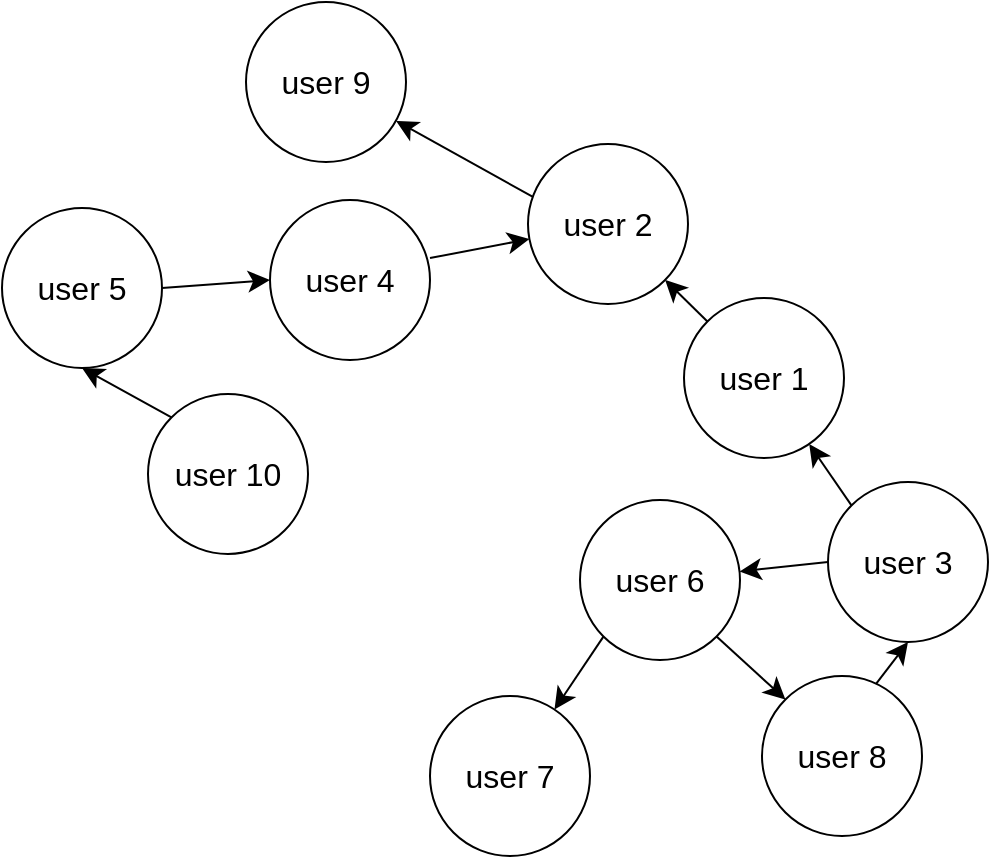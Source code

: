 <mxfile version="24.4.6" type="google" pages="3">
  <diagram name="Users" id="3Vgc8hgHLgCOpoc_DV_4">
    <mxGraphModel dx="1146" dy="1290" grid="0" gridSize="10" guides="1" tooltips="1" connect="1" arrows="1" fold="1" page="0" pageScale="1" pageWidth="827" pageHeight="1169" math="0" shadow="0">
      <root>
        <mxCell id="0" />
        <mxCell id="1" parent="0" />
        <mxCell id="K_TUW-LrNlbNNqXEg0El-1" style="edgeStyle=none;curved=1;rounded=0;orthogonalLoop=1;jettySize=auto;html=1;exitX=0;exitY=0;exitDx=0;exitDy=0;fontSize=12;startSize=8;endSize=8;" edge="1" parent="1" source="K_TUW-LrNlbNNqXEg0El-2" target="K_TUW-LrNlbNNqXEg0El-4">
          <mxGeometry relative="1" as="geometry" />
        </mxCell>
        <mxCell id="K_TUW-LrNlbNNqXEg0El-2" value="&lt;font style=&quot;font-size: 16px;&quot;&gt;user 1&lt;/font&gt;" style="ellipse;whiteSpace=wrap;html=1;aspect=fixed;" vertex="1" parent="1">
          <mxGeometry x="117" y="57" width="80" height="80" as="geometry" />
        </mxCell>
        <mxCell id="K_TUW-LrNlbNNqXEg0El-3" style="edgeStyle=none;curved=1;rounded=0;orthogonalLoop=1;jettySize=auto;html=1;exitX=0.045;exitY=0.339;exitDx=0;exitDy=0;fontSize=12;startSize=8;endSize=8;exitPerimeter=0;" edge="1" parent="1" source="K_TUW-LrNlbNNqXEg0El-4" target="K_TUW-LrNlbNNqXEg0El-18">
          <mxGeometry relative="1" as="geometry" />
        </mxCell>
        <mxCell id="K_TUW-LrNlbNNqXEg0El-4" value="&lt;font style=&quot;font-size: 16px;&quot;&gt;user 2&lt;/font&gt;" style="ellipse;whiteSpace=wrap;html=1;aspect=fixed;" vertex="1" parent="1">
          <mxGeometry x="39" y="-20" width="80" height="80" as="geometry" />
        </mxCell>
        <mxCell id="K_TUW-LrNlbNNqXEg0El-5" style="edgeStyle=none;curved=1;rounded=0;orthogonalLoop=1;jettySize=auto;html=1;exitX=0;exitY=0;exitDx=0;exitDy=0;fontSize=12;startSize=8;endSize=8;" edge="1" parent="1" source="K_TUW-LrNlbNNqXEg0El-7" target="K_TUW-LrNlbNNqXEg0El-2">
          <mxGeometry relative="1" as="geometry" />
        </mxCell>
        <mxCell id="K_TUW-LrNlbNNqXEg0El-6" style="edgeStyle=none;curved=1;rounded=0;orthogonalLoop=1;jettySize=auto;html=1;exitX=0;exitY=0.5;exitDx=0;exitDy=0;fontSize=12;startSize=8;endSize=8;" edge="1" parent="1" source="K_TUW-LrNlbNNqXEg0El-7" target="K_TUW-LrNlbNNqXEg0El-14">
          <mxGeometry relative="1" as="geometry" />
        </mxCell>
        <mxCell id="K_TUW-LrNlbNNqXEg0El-7" value="&lt;font style=&quot;font-size: 16px;&quot;&gt;user 3&lt;/font&gt;" style="ellipse;whiteSpace=wrap;html=1;aspect=fixed;" vertex="1" parent="1">
          <mxGeometry x="189" y="149" width="80" height="80" as="geometry" />
        </mxCell>
        <mxCell id="K_TUW-LrNlbNNqXEg0El-8" style="edgeStyle=none;curved=1;rounded=0;orthogonalLoop=1;jettySize=auto;html=1;exitX=1;exitY=0.363;exitDx=0;exitDy=0;fontSize=12;startSize=8;endSize=8;exitPerimeter=0;" edge="1" parent="1" source="K_TUW-LrNlbNNqXEg0El-9" target="K_TUW-LrNlbNNqXEg0El-4">
          <mxGeometry relative="1" as="geometry" />
        </mxCell>
        <mxCell id="K_TUW-LrNlbNNqXEg0El-9" value="&lt;font style=&quot;font-size: 16px;&quot;&gt;user 4&lt;/font&gt;" style="ellipse;whiteSpace=wrap;html=1;aspect=fixed;" vertex="1" parent="1">
          <mxGeometry x="-90" y="8" width="80" height="80" as="geometry" />
        </mxCell>
        <mxCell id="K_TUW-LrNlbNNqXEg0El-10" style="edgeStyle=none;curved=1;rounded=0;orthogonalLoop=1;jettySize=auto;html=1;exitX=1;exitY=0.5;exitDx=0;exitDy=0;entryX=0;entryY=0.5;entryDx=0;entryDy=0;fontSize=12;startSize=8;endSize=8;" edge="1" parent="1" source="K_TUW-LrNlbNNqXEg0El-11" target="K_TUW-LrNlbNNqXEg0El-9">
          <mxGeometry relative="1" as="geometry" />
        </mxCell>
        <mxCell id="K_TUW-LrNlbNNqXEg0El-11" value="&lt;font style=&quot;font-size: 16px;&quot;&gt;user 5&lt;/font&gt;" style="ellipse;whiteSpace=wrap;html=1;aspect=fixed;" vertex="1" parent="1">
          <mxGeometry x="-224" y="12" width="80" height="80" as="geometry" />
        </mxCell>
        <mxCell id="K_TUW-LrNlbNNqXEg0El-12" style="edgeStyle=none;curved=1;rounded=0;orthogonalLoop=1;jettySize=auto;html=1;exitX=0;exitY=1;exitDx=0;exitDy=0;fontSize=12;startSize=8;endSize=8;" edge="1" parent="1" source="K_TUW-LrNlbNNqXEg0El-14" target="K_TUW-LrNlbNNqXEg0El-15">
          <mxGeometry relative="1" as="geometry" />
        </mxCell>
        <mxCell id="K_TUW-LrNlbNNqXEg0El-13" style="edgeStyle=none;curved=1;rounded=0;orthogonalLoop=1;jettySize=auto;html=1;exitX=1;exitY=1;exitDx=0;exitDy=0;entryX=0;entryY=0;entryDx=0;entryDy=0;fontSize=12;startSize=8;endSize=8;" edge="1" parent="1" source="K_TUW-LrNlbNNqXEg0El-14" target="K_TUW-LrNlbNNqXEg0El-17">
          <mxGeometry relative="1" as="geometry" />
        </mxCell>
        <mxCell id="K_TUW-LrNlbNNqXEg0El-14" value="&lt;font style=&quot;font-size: 16px;&quot;&gt;user 6&lt;/font&gt;" style="ellipse;whiteSpace=wrap;html=1;aspect=fixed;" vertex="1" parent="1">
          <mxGeometry x="65" y="158" width="80" height="80" as="geometry" />
        </mxCell>
        <mxCell id="K_TUW-LrNlbNNqXEg0El-15" value="&lt;font style=&quot;font-size: 16px;&quot;&gt;user 7&lt;/font&gt;" style="ellipse;whiteSpace=wrap;html=1;aspect=fixed;" vertex="1" parent="1">
          <mxGeometry x="-10" y="256" width="80" height="80" as="geometry" />
        </mxCell>
        <mxCell id="K_TUW-LrNlbNNqXEg0El-16" style="edgeStyle=none;curved=1;rounded=0;orthogonalLoop=1;jettySize=auto;html=1;exitX=0.714;exitY=0.048;exitDx=0;exitDy=0;entryX=0.5;entryY=1;entryDx=0;entryDy=0;fontSize=12;startSize=8;endSize=8;exitPerimeter=0;" edge="1" parent="1" source="K_TUW-LrNlbNNqXEg0El-17" target="K_TUW-LrNlbNNqXEg0El-7">
          <mxGeometry relative="1" as="geometry" />
        </mxCell>
        <mxCell id="K_TUW-LrNlbNNqXEg0El-17" value="&lt;font style=&quot;font-size: 16px;&quot;&gt;user 8&lt;/font&gt;" style="ellipse;whiteSpace=wrap;html=1;aspect=fixed;" vertex="1" parent="1">
          <mxGeometry x="156" y="246" width="80" height="80" as="geometry" />
        </mxCell>
        <mxCell id="K_TUW-LrNlbNNqXEg0El-18" value="&lt;font style=&quot;font-size: 16px;&quot;&gt;user 9&lt;/font&gt;" style="ellipse;whiteSpace=wrap;html=1;aspect=fixed;" vertex="1" parent="1">
          <mxGeometry x="-102" y="-91" width="80" height="80" as="geometry" />
        </mxCell>
        <mxCell id="K_TUW-LrNlbNNqXEg0El-19" style="edgeStyle=none;curved=1;rounded=0;orthogonalLoop=1;jettySize=auto;html=1;exitX=0;exitY=0;exitDx=0;exitDy=0;entryX=0.5;entryY=1;entryDx=0;entryDy=0;fontSize=12;startSize=8;endSize=8;" edge="1" parent="1" source="K_TUW-LrNlbNNqXEg0El-20" target="K_TUW-LrNlbNNqXEg0El-11">
          <mxGeometry relative="1" as="geometry" />
        </mxCell>
        <mxCell id="K_TUW-LrNlbNNqXEg0El-20" value="&lt;font style=&quot;font-size: 16px;&quot;&gt;user 10&lt;/font&gt;" style="ellipse;whiteSpace=wrap;html=1;aspect=fixed;" vertex="1" parent="1">
          <mxGeometry x="-151" y="105" width="80" height="80" as="geometry" />
        </mxCell>
      </root>
    </mxGraphModel>
  </diagram>
  <diagram id="AynncemvIOABVyhiSxIY" name="Projects">
    <mxGraphModel dx="1946" dy="490" grid="0" gridSize="10" guides="1" tooltips="1" connect="1" arrows="1" fold="1" page="0" pageScale="1" pageWidth="827" pageHeight="1169" math="0" shadow="0">
      <root>
        <mxCell id="0" />
        <mxCell id="1" parent="0" />
        <mxCell id="3mA3ueJURLx5biemt2Sj-1" style="edgeStyle=none;curved=1;rounded=0;orthogonalLoop=1;jettySize=auto;html=1;exitX=0.5;exitY=1;exitDx=0;exitDy=0;entryX=0.5;entryY=0;entryDx=0;entryDy=0;fontSize=12;startSize=8;endSize=8;" edge="1" parent="1" source="3mA3ueJURLx5biemt2Sj-3" target="3mA3ueJURLx5biemt2Sj-12">
          <mxGeometry relative="1" as="geometry" />
        </mxCell>
        <mxCell id="3mA3ueJURLx5biemt2Sj-2" style="edgeStyle=none;curved=1;rounded=0;orthogonalLoop=1;jettySize=auto;html=1;exitX=0.5;exitY=1;exitDx=0;exitDy=0;entryX=0.5;entryY=0;entryDx=0;entryDy=0;fontSize=12;startSize=8;endSize=8;" edge="1" parent="1" source="3mA3ueJURLx5biemt2Sj-3" target="3mA3ueJURLx5biemt2Sj-16">
          <mxGeometry relative="1" as="geometry" />
        </mxCell>
        <mxCell id="3mA3ueJURLx5biemt2Sj-3" value="&lt;font style=&quot;font-size: 16px;&quot;&gt;user 1&lt;/font&gt;" style="ellipse;whiteSpace=wrap;html=1;aspect=fixed;" vertex="1" parent="1">
          <mxGeometry x="-845" y="521" width="80" height="80" as="geometry" />
        </mxCell>
        <mxCell id="3mA3ueJURLx5biemt2Sj-4" style="edgeStyle=none;curved=1;rounded=0;orthogonalLoop=1;jettySize=auto;html=1;exitX=0.5;exitY=1;exitDx=0;exitDy=0;entryX=0.5;entryY=0;entryDx=0;entryDy=0;fontSize=12;startSize=8;endSize=8;" edge="1" parent="1" source="3mA3ueJURLx5biemt2Sj-5" target="3mA3ueJURLx5biemt2Sj-12">
          <mxGeometry relative="1" as="geometry" />
        </mxCell>
        <mxCell id="3mA3ueJURLx5biemt2Sj-5" value="&lt;font style=&quot;font-size: 16px;&quot;&gt;user 5&lt;/font&gt;" style="ellipse;whiteSpace=wrap;html=1;aspect=fixed;" vertex="1" parent="1">
          <mxGeometry x="-756" y="521" width="80" height="80" as="geometry" />
        </mxCell>
        <mxCell id="3mA3ueJURLx5biemt2Sj-6" style="edgeStyle=none;curved=1;rounded=0;orthogonalLoop=1;jettySize=auto;html=1;exitX=0.5;exitY=1;exitDx=0;exitDy=0;entryX=0.5;entryY=0;entryDx=0;entryDy=0;fontSize=12;startSize=8;endSize=8;" edge="1" parent="1" source="3mA3ueJURLx5biemt2Sj-7" target="3mA3ueJURLx5biemt2Sj-13">
          <mxGeometry relative="1" as="geometry" />
        </mxCell>
        <mxCell id="3mA3ueJURLx5biemt2Sj-7" value="&lt;font style=&quot;font-size: 16px;&quot;&gt;user 2&lt;/font&gt;" style="ellipse;whiteSpace=wrap;html=1;aspect=fixed;" vertex="1" parent="1">
          <mxGeometry x="-1049" y="521" width="80" height="80" as="geometry" />
        </mxCell>
        <mxCell id="3mA3ueJURLx5biemt2Sj-8" style="edgeStyle=none;curved=1;rounded=0;orthogonalLoop=1;jettySize=auto;html=1;exitX=0.5;exitY=1;exitDx=0;exitDy=0;entryX=0.5;entryY=0;entryDx=0;entryDy=0;fontSize=12;startSize=8;endSize=8;" edge="1" parent="1" source="3mA3ueJURLx5biemt2Sj-9" target="3mA3ueJURLx5biemt2Sj-14">
          <mxGeometry relative="1" as="geometry" />
        </mxCell>
        <mxCell id="3mA3ueJURLx5biemt2Sj-9" value="&lt;font style=&quot;font-size: 16px;&quot;&gt;user 3&lt;/font&gt;" style="ellipse;whiteSpace=wrap;html=1;aspect=fixed;" vertex="1" parent="1">
          <mxGeometry x="-959" y="806" width="80" height="80" as="geometry" />
        </mxCell>
        <mxCell id="3mA3ueJURLx5biemt2Sj-10" style="edgeStyle=none;curved=1;rounded=0;orthogonalLoop=1;jettySize=auto;html=1;exitX=0.5;exitY=1;exitDx=0;exitDy=0;entryX=0.5;entryY=0;entryDx=0;entryDy=0;fontSize=12;startSize=8;endSize=8;" edge="1" parent="1" source="3mA3ueJURLx5biemt2Sj-11" target="3mA3ueJURLx5biemt2Sj-12">
          <mxGeometry relative="1" as="geometry" />
        </mxCell>
        <mxCell id="3mA3ueJURLx5biemt2Sj-11" value="&lt;font style=&quot;font-size: 16px;&quot;&gt;user 8&lt;/font&gt;" style="ellipse;whiteSpace=wrap;html=1;aspect=fixed;" vertex="1" parent="1">
          <mxGeometry x="-665" y="521" width="80" height="80" as="geometry" />
        </mxCell>
        <mxCell id="3mA3ueJURLx5biemt2Sj-12" value="&lt;span style=&quot;font-size: 16px;&quot;&gt;project 1&lt;/span&gt;" style="whiteSpace=wrap;html=1;aspect=fixed;" vertex="1" parent="1">
          <mxGeometry x="-756" y="667" width="80" height="80" as="geometry" />
        </mxCell>
        <mxCell id="3mA3ueJURLx5biemt2Sj-13" value="&lt;font style=&quot;font-size: 16px;&quot;&gt;project 2&lt;/font&gt;" style="whiteSpace=wrap;html=1;aspect=fixed;" vertex="1" parent="1">
          <mxGeometry x="-1047" y="667" width="80" height="80" as="geometry" />
        </mxCell>
        <mxCell id="3mA3ueJURLx5biemt2Sj-14" value="&lt;span style=&quot;font-size: 16px;&quot;&gt;project 3&lt;/span&gt;" style="whiteSpace=wrap;html=1;aspect=fixed;" vertex="1" parent="1">
          <mxGeometry x="-998" y="954" width="80" height="80" as="geometry" />
        </mxCell>
        <mxCell id="3mA3ueJURLx5biemt2Sj-15" value="&lt;span style=&quot;font-size: 16px;&quot;&gt;project 4&lt;/span&gt;" style="whiteSpace=wrap;html=1;aspect=fixed;" vertex="1" parent="1">
          <mxGeometry x="-740" y="954" width="80" height="80" as="geometry" />
        </mxCell>
        <mxCell id="3mA3ueJURLx5biemt2Sj-16" value="&lt;span style=&quot;font-size: 16px;&quot;&gt;project 9&lt;/span&gt;" style="whiteSpace=wrap;html=1;aspect=fixed;" vertex="1" parent="1">
          <mxGeometry x="-912" y="667" width="80" height="80" as="geometry" />
        </mxCell>
        <mxCell id="3mA3ueJURLx5biemt2Sj-17" style="edgeStyle=none;curved=1;rounded=0;orthogonalLoop=1;jettySize=auto;html=1;exitX=0.5;exitY=1;exitDx=0;exitDy=0;entryX=0.5;entryY=0;entryDx=0;entryDy=0;fontSize=12;startSize=8;endSize=8;" edge="1" parent="1" source="3mA3ueJURLx5biemt2Sj-18" target="3mA3ueJURLx5biemt2Sj-14">
          <mxGeometry relative="1" as="geometry" />
        </mxCell>
        <mxCell id="3mA3ueJURLx5biemt2Sj-18" value="&lt;font style=&quot;font-size: 16px;&quot;&gt;user 4&lt;/font&gt;" style="ellipse;whiteSpace=wrap;html=1;aspect=fixed;" vertex="1" parent="1">
          <mxGeometry x="-1052" y="806" width="80" height="80" as="geometry" />
        </mxCell>
        <mxCell id="3mA3ueJURLx5biemt2Sj-19" style="edgeStyle=none;curved=1;rounded=0;orthogonalLoop=1;jettySize=auto;html=1;exitX=0.5;exitY=1;exitDx=0;exitDy=0;entryX=0.5;entryY=0;entryDx=0;entryDy=0;fontSize=12;startSize=8;endSize=8;" edge="1" parent="1" source="3mA3ueJURLx5biemt2Sj-20" target="3mA3ueJURLx5biemt2Sj-15">
          <mxGeometry relative="1" as="geometry" />
        </mxCell>
        <mxCell id="3mA3ueJURLx5biemt2Sj-20" value="&lt;font style=&quot;font-size: 16px;&quot;&gt;user 6&lt;/font&gt;" style="ellipse;whiteSpace=wrap;html=1;aspect=fixed;" vertex="1" parent="1">
          <mxGeometry x="-740" y="806" width="80" height="80" as="geometry" />
        </mxCell>
        <mxCell id="3mA3ueJURLx5biemt2Sj-21" style="edgeStyle=none;curved=1;rounded=0;orthogonalLoop=1;jettySize=auto;html=1;exitX=0.5;exitY=1;exitDx=0;exitDy=0;entryX=0.5;entryY=0;entryDx=0;entryDy=0;fontSize=12;startSize=8;endSize=8;" edge="1" parent="1" source="3mA3ueJURLx5biemt2Sj-22" target="3mA3ueJURLx5biemt2Sj-15">
          <mxGeometry relative="1" as="geometry" />
        </mxCell>
        <mxCell id="3mA3ueJURLx5biemt2Sj-22" value="&lt;font style=&quot;font-size: 16px;&quot;&gt;user 7&lt;/font&gt;" style="ellipse;whiteSpace=wrap;html=1;aspect=fixed;" vertex="1" parent="1">
          <mxGeometry x="-855" y="806" width="80" height="80" as="geometry" />
        </mxCell>
        <mxCell id="3mA3ueJURLx5biemt2Sj-23" style="edgeStyle=none;curved=1;rounded=0;orthogonalLoop=1;jettySize=auto;html=1;exitX=0.5;exitY=1;exitDx=0;exitDy=0;entryX=0.5;entryY=0;entryDx=0;entryDy=0;fontSize=12;startSize=8;endSize=8;" edge="1" parent="1" source="3mA3ueJURLx5biemt2Sj-24" target="3mA3ueJURLx5biemt2Sj-15">
          <mxGeometry relative="1" as="geometry" />
        </mxCell>
        <mxCell id="3mA3ueJURLx5biemt2Sj-24" value="&lt;font style=&quot;font-size: 16px;&quot;&gt;user 9&lt;/font&gt;" style="ellipse;whiteSpace=wrap;html=1;aspect=fixed;" vertex="1" parent="1">
          <mxGeometry x="-615" y="804" width="80" height="80" as="geometry" />
        </mxCell>
        <mxCell id="3mA3ueJURLx5biemt2Sj-25" style="edgeStyle=none;curved=1;rounded=0;orthogonalLoop=1;jettySize=auto;html=1;exitX=0.5;exitY=1;exitDx=0;exitDy=0;entryX=0.5;entryY=0;entryDx=0;entryDy=0;fontSize=12;startSize=8;endSize=8;" edge="1" parent="1" source="3mA3ueJURLx5biemt2Sj-26" target="3mA3ueJURLx5biemt2Sj-16">
          <mxGeometry relative="1" as="geometry" />
        </mxCell>
        <mxCell id="3mA3ueJURLx5biemt2Sj-26" value="&lt;font style=&quot;font-size: 16px;&quot;&gt;user 10&lt;/font&gt;" style="ellipse;whiteSpace=wrap;html=1;aspect=fixed;" vertex="1" parent="1">
          <mxGeometry x="-947" y="521" width="80" height="80" as="geometry" />
        </mxCell>
      </root>
    </mxGraphModel>
  </diagram>
  <diagram id="qURxpsU9eQzYqsS5tPh4" name="Companies">
    <mxGraphModel dx="2253" dy="779" grid="0" gridSize="10" guides="1" tooltips="1" connect="1" arrows="1" fold="1" page="0" pageScale="1" pageWidth="827" pageHeight="1169" math="0" shadow="0">
      <root>
        <mxCell id="0" />
        <mxCell id="1" parent="0" />
        <mxCell id="ba1DpxkW9Q_4-LXGkMh1-1" style="edgeStyle=none;curved=1;rounded=0;orthogonalLoop=1;jettySize=auto;html=1;exitX=0.5;exitY=1;exitDx=0;exitDy=0;entryX=0.5;entryY=0;entryDx=0;entryDy=0;fontSize=12;startSize=8;endSize=8;" edge="1" parent="1" source="ba1DpxkW9Q_4-LXGkMh1-3" target="ba1DpxkW9Q_4-LXGkMh1-12">
          <mxGeometry relative="1" as="geometry" />
        </mxCell>
        <mxCell id="ba1DpxkW9Q_4-LXGkMh1-2" style="edgeStyle=none;curved=1;rounded=0;orthogonalLoop=1;jettySize=auto;html=1;exitX=0.5;exitY=1;exitDx=0;exitDy=0;entryX=0.5;entryY=0;entryDx=0;entryDy=0;fontSize=12;startSize=8;endSize=8;" edge="1" parent="1" source="ba1DpxkW9Q_4-LXGkMh1-3" target="ba1DpxkW9Q_4-LXGkMh1-15">
          <mxGeometry relative="1" as="geometry" />
        </mxCell>
        <mxCell id="ba1DpxkW9Q_4-LXGkMh1-3" value="&lt;font style=&quot;font-size: 16px;&quot;&gt;user 1&lt;/font&gt;" style="ellipse;whiteSpace=wrap;html=1;aspect=fixed;" vertex="1" parent="1">
          <mxGeometry x="-1175" y="141" width="80" height="80" as="geometry" />
        </mxCell>
        <mxCell id="ba1DpxkW9Q_4-LXGkMh1-4" style="edgeStyle=none;curved=1;rounded=0;orthogonalLoop=1;jettySize=auto;html=1;exitX=0.5;exitY=1;exitDx=0;exitDy=0;entryX=0.5;entryY=0;entryDx=0;entryDy=0;fontSize=12;startSize=8;endSize=8;" edge="1" parent="1" source="ba1DpxkW9Q_4-LXGkMh1-5" target="ba1DpxkW9Q_4-LXGkMh1-14">
          <mxGeometry relative="1" as="geometry" />
        </mxCell>
        <mxCell id="ba1DpxkW9Q_4-LXGkMh1-5" value="&lt;font style=&quot;font-size: 16px;&quot;&gt;user 6&lt;/font&gt;" style="ellipse;whiteSpace=wrap;html=1;aspect=fixed;" vertex="1" parent="1">
          <mxGeometry x="-1458" y="435" width="80" height="80" as="geometry" />
        </mxCell>
        <mxCell id="ba1DpxkW9Q_4-LXGkMh1-6" style="edgeStyle=none;curved=1;rounded=0;orthogonalLoop=1;jettySize=auto;html=1;exitX=0.5;exitY=1;exitDx=0;exitDy=0;entryX=0.5;entryY=0;entryDx=0;entryDy=0;fontSize=12;startSize=8;endSize=8;" edge="1" parent="1" source="ba1DpxkW9Q_4-LXGkMh1-7" target="ba1DpxkW9Q_4-LXGkMh1-16">
          <mxGeometry relative="1" as="geometry" />
        </mxCell>
        <mxCell id="ba1DpxkW9Q_4-LXGkMh1-7" value="&lt;font style=&quot;font-size: 16px;&quot;&gt;user 3&lt;/font&gt;" style="ellipse;whiteSpace=wrap;html=1;aspect=fixed;" vertex="1" parent="1">
          <mxGeometry x="-1024" y="142" width="80" height="80" as="geometry" />
        </mxCell>
        <mxCell id="ba1DpxkW9Q_4-LXGkMh1-8" style="edgeStyle=none;curved=1;rounded=0;orthogonalLoop=1;jettySize=auto;html=1;exitX=0.5;exitY=1;exitDx=0;exitDy=0;entryX=0.5;entryY=0;entryDx=0;entryDy=0;fontSize=12;startSize=8;endSize=8;" edge="1" parent="1" source="ba1DpxkW9Q_4-LXGkMh1-9" target="ba1DpxkW9Q_4-LXGkMh1-17">
          <mxGeometry relative="1" as="geometry" />
        </mxCell>
        <mxCell id="ba1DpxkW9Q_4-LXGkMh1-9" value="&lt;font style=&quot;font-size: 16px;&quot;&gt;user 2&lt;/font&gt;" style="ellipse;whiteSpace=wrap;html=1;aspect=fixed;" vertex="1" parent="1">
          <mxGeometry x="-1370" y="435" width="80" height="80" as="geometry" />
        </mxCell>
        <mxCell id="ba1DpxkW9Q_4-LXGkMh1-10" value="&lt;span style=&quot;font-size: 16px;&quot;&gt;company 3&lt;/span&gt;" style="whiteSpace=wrap;html=1;aspect=fixed;" vertex="1" parent="1">
          <mxGeometry x="-1114" y="568" width="80" height="80" as="geometry" />
        </mxCell>
        <mxCell id="ba1DpxkW9Q_4-LXGkMh1-11" value="&lt;span style=&quot;font-size: 16px;&quot;&gt;company 1&lt;/span&gt;" style="whiteSpace=wrap;html=1;aspect=fixed;" vertex="1" parent="1">
          <mxGeometry x="-1378" y="271" width="80" height="80" as="geometry" />
        </mxCell>
        <mxCell id="ba1DpxkW9Q_4-LXGkMh1-12" value="&lt;span style=&quot;font-size: 16px;&quot;&gt;company 6&lt;/span&gt;" style="whiteSpace=wrap;html=1;aspect=fixed;" vertex="1" parent="1">
          <mxGeometry x="-1126" y="271" width="80" height="80" as="geometry" />
        </mxCell>
        <mxCell id="ba1DpxkW9Q_4-LXGkMh1-13" value="&lt;span style=&quot;font-size: 16px;&quot;&gt;company 7&lt;/span&gt;" style="whiteSpace=wrap;html=1;aspect=fixed;" vertex="1" parent="1">
          <mxGeometry x="-1214" y="568" width="80" height="80" as="geometry" />
        </mxCell>
        <mxCell id="ba1DpxkW9Q_4-LXGkMh1-14" value="&lt;span style=&quot;font-size: 16px;&quot;&gt;company 4&lt;/span&gt;" style="whiteSpace=wrap;html=1;aspect=fixed;" vertex="1" parent="1">
          <mxGeometry x="-1458" y="568" width="80" height="80" as="geometry" />
        </mxCell>
        <mxCell id="ba1DpxkW9Q_4-LXGkMh1-15" value="&lt;span style=&quot;font-size: 16px;&quot;&gt;company 9&lt;/span&gt;" style="whiteSpace=wrap;html=1;aspect=fixed;" vertex="1" parent="1">
          <mxGeometry x="-1229" y="273" width="80" height="80" as="geometry" />
        </mxCell>
        <mxCell id="ba1DpxkW9Q_4-LXGkMh1-16" value="&lt;span style=&quot;font-size: 16px;&quot;&gt;company 5&lt;/span&gt;" style="whiteSpace=wrap;html=1;aspect=fixed;" vertex="1" parent="1">
          <mxGeometry x="-1024" y="271" width="80" height="80" as="geometry" />
        </mxCell>
        <mxCell id="ba1DpxkW9Q_4-LXGkMh1-17" value="&lt;span style=&quot;font-size: 16px;&quot;&gt;company 2&lt;/span&gt;" style="whiteSpace=wrap;html=1;aspect=fixed;" vertex="1" parent="1">
          <mxGeometry x="-1330" y="568" width="80" height="80" as="geometry" />
        </mxCell>
        <mxCell id="ba1DpxkW9Q_4-LXGkMh1-18" style="edgeStyle=none;curved=1;rounded=0;orthogonalLoop=1;jettySize=auto;html=1;exitX=0.5;exitY=1;exitDx=0;exitDy=0;entryX=0.5;entryY=0;entryDx=0;entryDy=0;fontSize=12;startSize=8;endSize=8;" edge="1" parent="1" source="ba1DpxkW9Q_4-LXGkMh1-19" target="ba1DpxkW9Q_4-LXGkMh1-11">
          <mxGeometry relative="1" as="geometry" />
        </mxCell>
        <mxCell id="ba1DpxkW9Q_4-LXGkMh1-19" value="&lt;font style=&quot;font-size: 16px;&quot;&gt;user 5&lt;/font&gt;" style="ellipse;whiteSpace=wrap;html=1;aspect=fixed;" vertex="1" parent="1">
          <mxGeometry x="-1378" y="142" width="80" height="80" as="geometry" />
        </mxCell>
        <mxCell id="ba1DpxkW9Q_4-LXGkMh1-20" style="edgeStyle=none;curved=1;rounded=0;orthogonalLoop=1;jettySize=auto;html=1;exitX=0.5;exitY=1;exitDx=0;exitDy=0;entryX=0.5;entryY=0;entryDx=0;entryDy=0;fontSize=12;startSize=8;endSize=8;" edge="1" parent="1" source="ba1DpxkW9Q_4-LXGkMh1-21" target="ba1DpxkW9Q_4-LXGkMh1-10">
          <mxGeometry relative="1" as="geometry" />
        </mxCell>
        <mxCell id="ba1DpxkW9Q_4-LXGkMh1-21" value="&lt;font style=&quot;font-size: 16px;&quot;&gt;user 4&lt;/font&gt;" style="ellipse;whiteSpace=wrap;html=1;aspect=fixed;" vertex="1" parent="1">
          <mxGeometry x="-1114" y="435" width="80" height="80" as="geometry" />
        </mxCell>
        <mxCell id="ba1DpxkW9Q_4-LXGkMh1-22" style="edgeStyle=none;curved=1;rounded=0;orthogonalLoop=1;jettySize=auto;html=1;exitX=0.5;exitY=1;exitDx=0;exitDy=0;entryX=0.5;entryY=0;entryDx=0;entryDy=0;fontSize=12;startSize=8;endSize=8;" edge="1" parent="1" source="ba1DpxkW9Q_4-LXGkMh1-23" target="ba1DpxkW9Q_4-LXGkMh1-26">
          <mxGeometry relative="1" as="geometry" />
        </mxCell>
        <mxCell id="ba1DpxkW9Q_4-LXGkMh1-23" value="&lt;font style=&quot;font-size: 16px;&quot;&gt;user 9&lt;/font&gt;" style="ellipse;whiteSpace=wrap;html=1;aspect=fixed;" vertex="1" parent="1">
          <mxGeometry x="-1481" y="141" width="80" height="80" as="geometry" />
        </mxCell>
        <mxCell id="ba1DpxkW9Q_4-LXGkMh1-24" style="edgeStyle=none;curved=1;rounded=0;orthogonalLoop=1;jettySize=auto;html=1;exitX=0.5;exitY=1;exitDx=0;exitDy=0;entryX=0.5;entryY=0;entryDx=0;entryDy=0;fontSize=12;startSize=8;endSize=8;" edge="1" parent="1" source="ba1DpxkW9Q_4-LXGkMh1-25" target="ba1DpxkW9Q_4-LXGkMh1-13">
          <mxGeometry relative="1" as="geometry" />
        </mxCell>
        <mxCell id="ba1DpxkW9Q_4-LXGkMh1-25" value="&lt;font style=&quot;font-size: 16px;&quot;&gt;user 8&lt;/font&gt;" style="ellipse;whiteSpace=wrap;html=1;aspect=fixed;" vertex="1" parent="1">
          <mxGeometry x="-1210" y="435" width="80" height="80" as="geometry" />
        </mxCell>
        <mxCell id="ba1DpxkW9Q_4-LXGkMh1-26" value="&lt;span style=&quot;font-size: 16px;&quot;&gt;company 8&lt;/span&gt;" style="whiteSpace=wrap;html=1;aspect=fixed;" vertex="1" parent="1">
          <mxGeometry x="-1481" y="273" width="80" height="80" as="geometry" />
        </mxCell>
        <mxCell id="ba1DpxkW9Q_4-LXGkMh1-27" style="edgeStyle=none;curved=1;rounded=0;orthogonalLoop=1;jettySize=auto;html=1;exitX=0.5;exitY=1;exitDx=0;exitDy=0;entryX=0.5;entryY=0;entryDx=0;entryDy=0;fontSize=12;startSize=8;endSize=8;" edge="1" parent="1" source="ba1DpxkW9Q_4-LXGkMh1-28" target="ba1DpxkW9Q_4-LXGkMh1-17">
          <mxGeometry relative="1" as="geometry" />
        </mxCell>
        <mxCell id="ba1DpxkW9Q_4-LXGkMh1-28" value="&lt;font style=&quot;font-size: 16px;&quot;&gt;user 7&lt;/font&gt;" style="ellipse;whiteSpace=wrap;html=1;aspect=fixed;" vertex="1" parent="1">
          <mxGeometry x="-1290" y="435" width="80" height="80" as="geometry" />
        </mxCell>
        <mxCell id="ba1DpxkW9Q_4-LXGkMh1-29" style="edgeStyle=none;curved=1;rounded=0;orthogonalLoop=1;jettySize=auto;html=1;exitX=0.5;exitY=1;exitDx=0;exitDy=0;entryX=0.5;entryY=0;entryDx=0;entryDy=0;fontSize=12;startSize=8;endSize=8;" edge="1" parent="1" source="ba1DpxkW9Q_4-LXGkMh1-30" target="ba1DpxkW9Q_4-LXGkMh1-15">
          <mxGeometry relative="1" as="geometry" />
        </mxCell>
        <mxCell id="ba1DpxkW9Q_4-LXGkMh1-30" value="&lt;font style=&quot;font-size: 16px;&quot;&gt;user 10&lt;/font&gt;" style="ellipse;whiteSpace=wrap;html=1;aspect=fixed;" vertex="1" parent="1">
          <mxGeometry x="-1275" y="141" width="80" height="80" as="geometry" />
        </mxCell>
      </root>
    </mxGraphModel>
  </diagram>
</mxfile>
